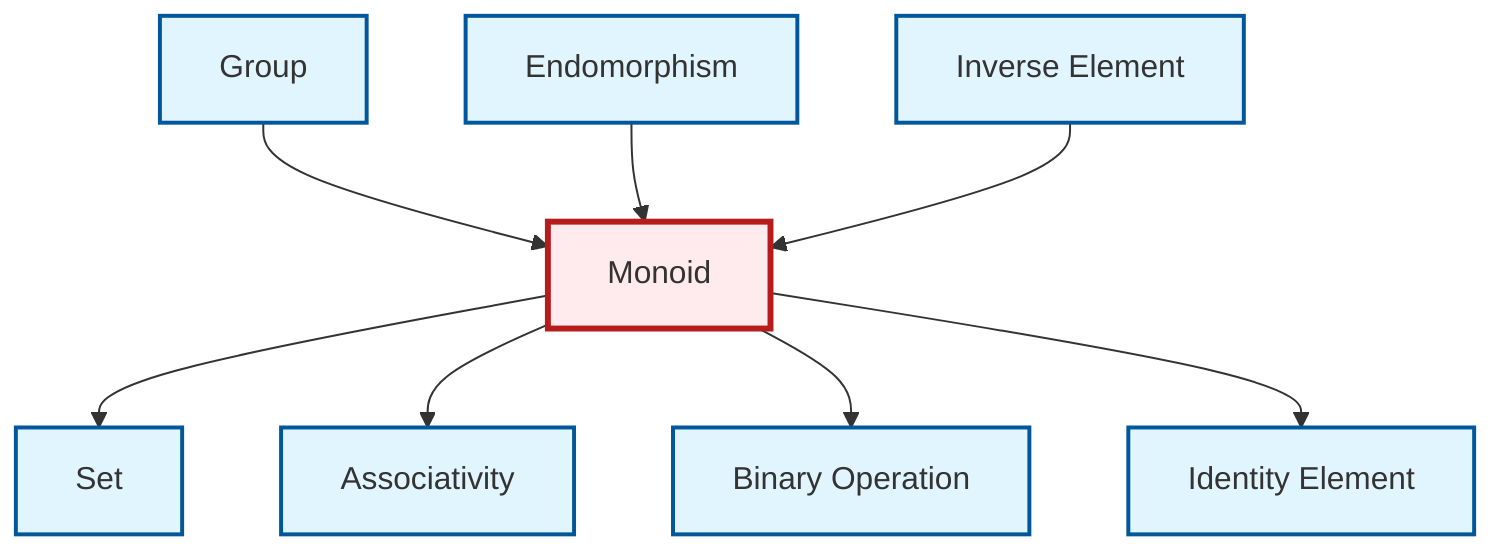graph TD
    classDef definition fill:#e1f5fe,stroke:#01579b,stroke-width:2px
    classDef theorem fill:#f3e5f5,stroke:#4a148c,stroke-width:2px
    classDef axiom fill:#fff3e0,stroke:#e65100,stroke-width:2px
    classDef example fill:#e8f5e9,stroke:#1b5e20,stroke-width:2px
    classDef current fill:#ffebee,stroke:#b71c1c,stroke-width:3px
    def-group["Group"]:::definition
    def-identity-element["Identity Element"]:::definition
    def-inverse-element["Inverse Element"]:::definition
    def-endomorphism["Endomorphism"]:::definition
    def-monoid["Monoid"]:::definition
    def-set["Set"]:::definition
    def-associativity["Associativity"]:::definition
    def-binary-operation["Binary Operation"]:::definition
    def-monoid --> def-set
    def-group --> def-monoid
    def-monoid --> def-associativity
    def-endomorphism --> def-monoid
    def-monoid --> def-binary-operation
    def-monoid --> def-identity-element
    def-inverse-element --> def-monoid
    class def-monoid current